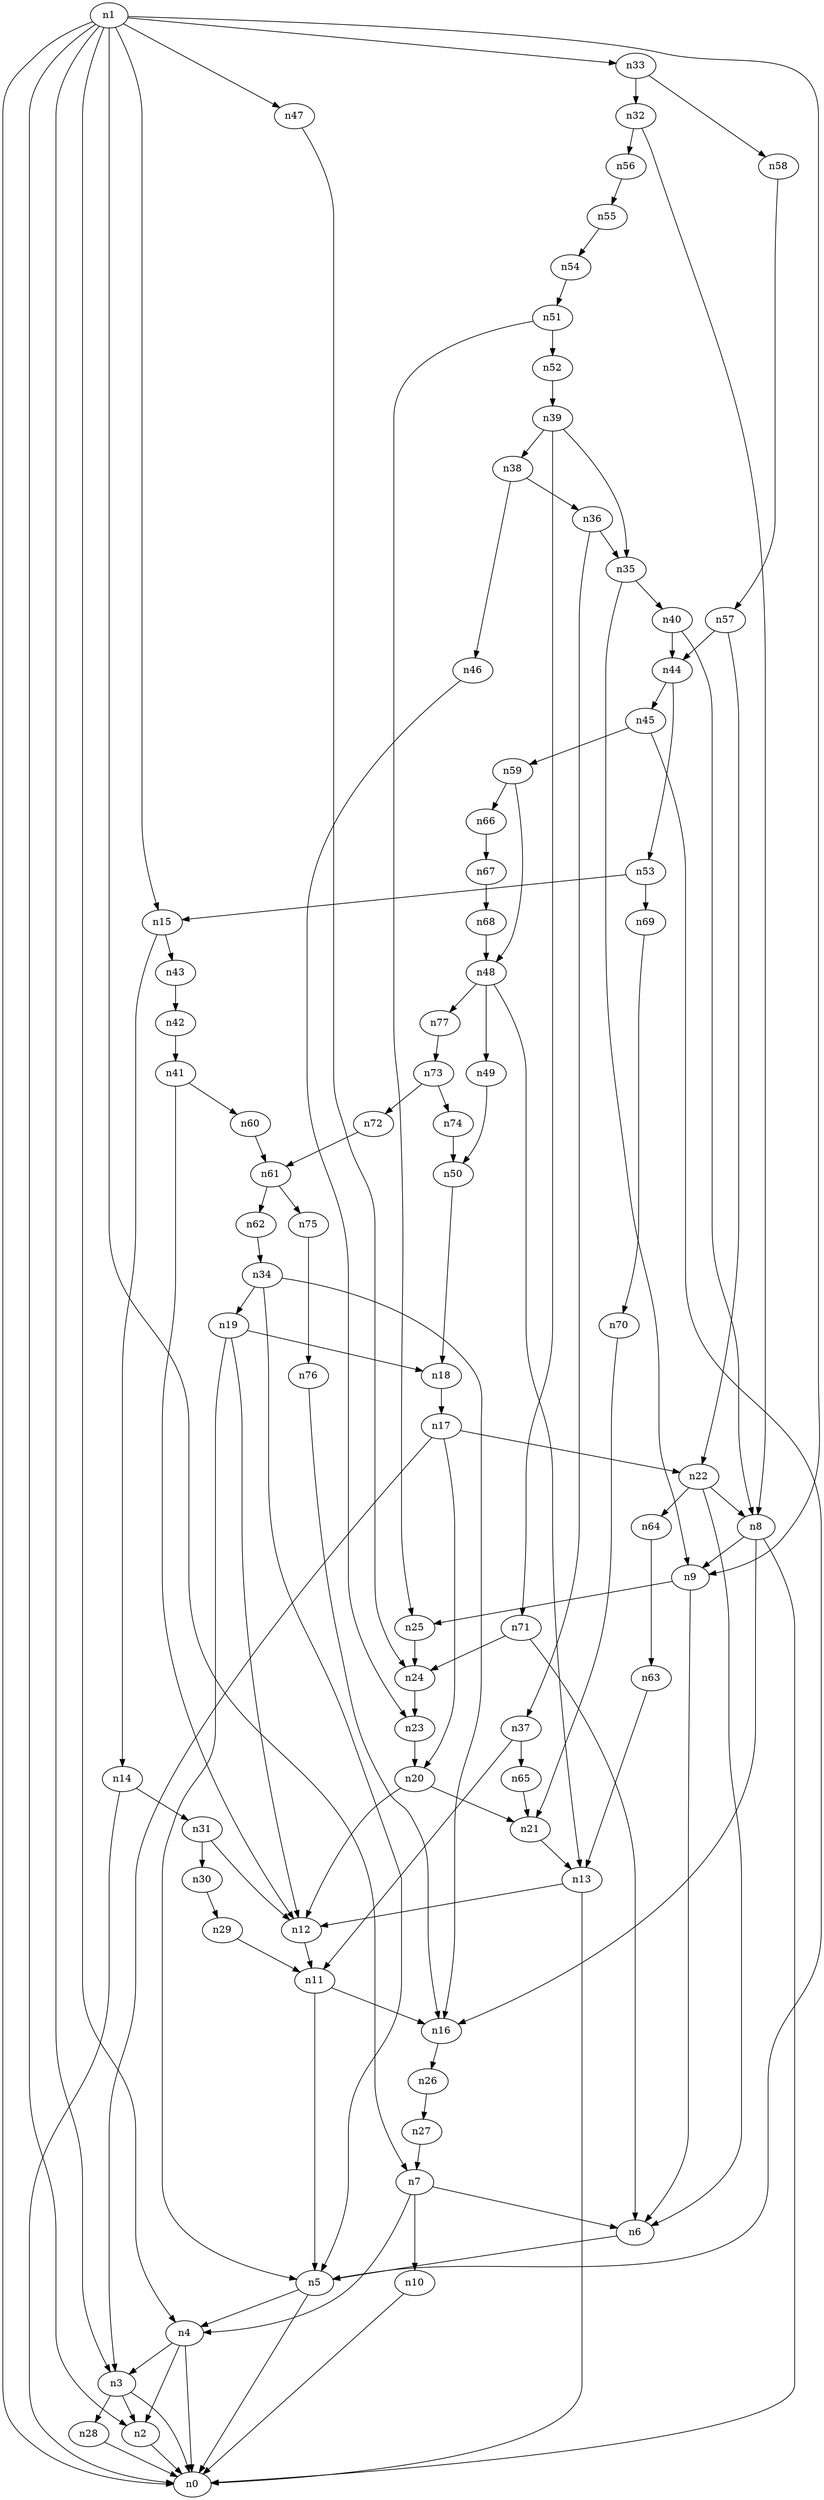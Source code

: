 digraph G {
	n1 -> n0	 [_graphml_id=e0];
	n1 -> n2	 [_graphml_id=e1];
	n1 -> n3	 [_graphml_id=e6];
	n1 -> n4	 [_graphml_id=e9];
	n1 -> n7	 [_graphml_id=e13];
	n1 -> n9	 [_graphml_id=e16];
	n1 -> n15	 [_graphml_id=e26];
	n1 -> n33	 [_graphml_id=e56];
	n1 -> n47	 [_graphml_id=e79];
	n2 -> n0	 [_graphml_id=e5];
	n3 -> n0	 [_graphml_id=e8];
	n3 -> n2	 [_graphml_id=e2];
	n3 -> n28	 [_graphml_id=e47];
	n4 -> n0	 [_graphml_id=e4];
	n4 -> n2	 [_graphml_id=e7];
	n4 -> n3	 [_graphml_id=e3];
	n5 -> n0	 [_graphml_id=e10];
	n5 -> n4	 [_graphml_id=e29];
	n6 -> n5	 [_graphml_id=e11];
	n7 -> n4	 [_graphml_id=e39];
	n7 -> n6	 [_graphml_id=e12];
	n7 -> n10	 [_graphml_id=e17];
	n8 -> n0	 [_graphml_id=e14];
	n8 -> n9	 [_graphml_id=e15];
	n8 -> n16	 [_graphml_id=e28];
	n9 -> n6	 [_graphml_id=e19];
	n9 -> n25	 [_graphml_id=e43];
	n10 -> n0	 [_graphml_id=e18];
	n11 -> n5	 [_graphml_id=e20];
	n11 -> n16	 [_graphml_id=e27];
	n12 -> n11	 [_graphml_id=e21];
	n13 -> n0	 [_graphml_id=e23];
	n13 -> n12	 [_graphml_id=e22];
	n14 -> n0	 [_graphml_id=e24];
	n14 -> n31	 [_graphml_id=e100];
	n15 -> n14	 [_graphml_id=e25];
	n15 -> n43	 [_graphml_id=e73];
	n16 -> n26	 [_graphml_id=e44];
	n17 -> n3	 [_graphml_id=e30];
	n17 -> n20	 [_graphml_id=e69];
	n17 -> n22	 [_graphml_id=e37];
	n18 -> n17	 [_graphml_id=e31];
	n19 -> n5	 [_graphml_id=e59];
	n19 -> n12	 [_graphml_id=e33];
	n19 -> n18	 [_graphml_id=e32];
	n20 -> n12	 [_graphml_id=e34];
	n20 -> n21	 [_graphml_id=e35];
	n21 -> n13	 [_graphml_id=e36];
	n22 -> n6	 [_graphml_id=e49];
	n22 -> n8	 [_graphml_id=e38];
	n22 -> n64	 [_graphml_id=e107];
	n23 -> n20	 [_graphml_id=e40];
	n24 -> n23	 [_graphml_id=e41];
	n25 -> n24	 [_graphml_id=e42];
	n26 -> n27	 [_graphml_id=e45];
	n27 -> n7	 [_graphml_id=e46];
	n28 -> n0	 [_graphml_id=e48];
	n29 -> n11	 [_graphml_id=e50];
	n30 -> n29	 [_graphml_id=e51];
	n31 -> n12	 [_graphml_id=e53];
	n31 -> n30	 [_graphml_id=e52];
	n32 -> n8	 [_graphml_id=e54];
	n32 -> n56	 [_graphml_id=e94];
	n33 -> n32	 [_graphml_id=e55];
	n33 -> n58	 [_graphml_id=e97];
	n34 -> n5	 [_graphml_id=e90];
	n34 -> n16	 [_graphml_id=e58];
	n34 -> n19	 [_graphml_id=e57];
	n35 -> n9	 [_graphml_id=e60];
	n35 -> n40	 [_graphml_id=e67];
	n36 -> n35	 [_graphml_id=e61];
	n36 -> n37	 [_graphml_id=e62];
	n37 -> n11	 [_graphml_id=e63];
	n37 -> n65	 [_graphml_id=e109];
	n38 -> n36	 [_graphml_id=e64];
	n38 -> n46	 [_graphml_id=e78];
	n39 -> n35	 [_graphml_id=e66];
	n39 -> n38	 [_graphml_id=e65];
	n39 -> n71	 [_graphml_id=e119];
	n40 -> n8	 [_graphml_id=e68];
	n40 -> n44	 [_graphml_id=e74];
	n41 -> n12	 [_graphml_id=e70];
	n41 -> n60	 [_graphml_id=e101];
	n42 -> n41	 [_graphml_id=e71];
	n43 -> n42	 [_graphml_id=e72];
	n44 -> n45	 [_graphml_id=e75];
	n44 -> n53	 [_graphml_id=e88];
	n45 -> n5	 [_graphml_id=e76];
	n45 -> n59	 [_graphml_id=e98];
	n46 -> n23	 [_graphml_id=e77];
	n47 -> n24	 [_graphml_id=e80];
	n48 -> n13	 [_graphml_id=e81];
	n48 -> n49	 [_graphml_id=e82];
	n48 -> n77	 [_graphml_id=e129];
	n49 -> n50	 [_graphml_id=e83];
	n50 -> n18	 [_graphml_id=e84];
	n51 -> n25	 [_graphml_id=e85];
	n51 -> n52	 [_graphml_id=e86];
	n52 -> n39	 [_graphml_id=e87];
	n53 -> n15	 [_graphml_id=e89];
	n53 -> n69	 [_graphml_id=e115];
	n54 -> n51	 [_graphml_id=e91];
	n55 -> n54	 [_graphml_id=e92];
	n56 -> n55	 [_graphml_id=e93];
	n57 -> n22	 [_graphml_id=e95];
	n57 -> n44	 [_graphml_id=e110];
	n58 -> n57	 [_graphml_id=e96];
	n59 -> n48	 [_graphml_id=e99];
	n59 -> n66	 [_graphml_id=e111];
	n60 -> n61	 [_graphml_id=e102];
	n61 -> n62	 [_graphml_id=e103];
	n61 -> n75	 [_graphml_id=e125];
	n62 -> n34	 [_graphml_id=e104];
	n63 -> n13	 [_graphml_id=e105];
	n64 -> n63	 [_graphml_id=e106];
	n65 -> n21	 [_graphml_id=e108];
	n66 -> n67	 [_graphml_id=e112];
	n67 -> n68	 [_graphml_id=e113];
	n68 -> n48	 [_graphml_id=e114];
	n69 -> n70	 [_graphml_id=e116];
	n70 -> n21	 [_graphml_id=e117];
	n71 -> n6	 [_graphml_id=e120];
	n71 -> n24	 [_graphml_id=e118];
	n72 -> n61	 [_graphml_id=e121];
	n73 -> n72	 [_graphml_id=e122];
	n73 -> n74	 [_graphml_id=e123];
	n74 -> n50	 [_graphml_id=e124];
	n75 -> n76	 [_graphml_id=e126];
	n76 -> n16	 [_graphml_id=e127];
	n77 -> n73	 [_graphml_id=e128];
}
